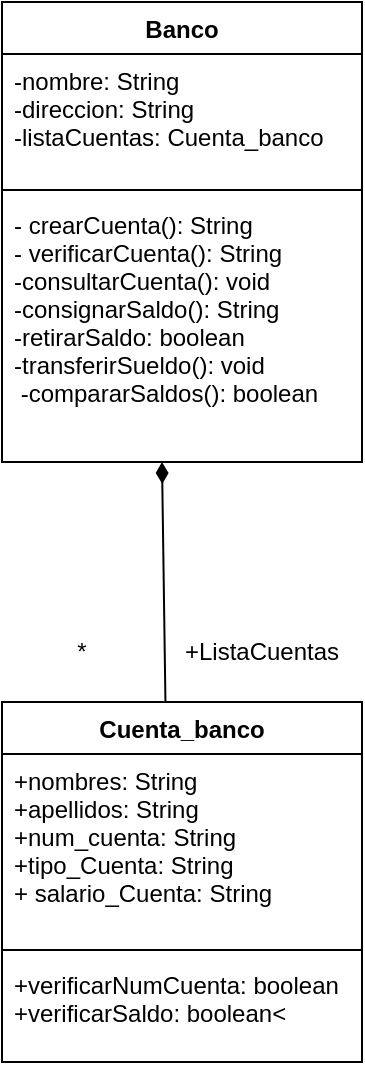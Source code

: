 <mxfile>
    <diagram id="97I01OJdbzWC0VDvbK1W" name="Página-1">
        <mxGraphModel dx="713" dy="404" grid="1" gridSize="10" guides="1" tooltips="1" connect="1" arrows="1" fold="1" page="1" pageScale="1" pageWidth="827" pageHeight="1169" math="0" shadow="0">
            <root>
                <mxCell id="0"/>
                <mxCell id="1" parent="0"/>
                <mxCell id="2" value="Banco&#10;" style="swimlane;fontStyle=1;align=center;verticalAlign=top;childLayout=stackLayout;horizontal=1;startSize=26;horizontalStack=0;resizeParent=1;resizeParentMax=0;resizeLast=0;collapsible=1;marginBottom=0;" vertex="1" parent="1">
                    <mxGeometry x="290" y="160" width="180" height="230" as="geometry"/>
                </mxCell>
                <mxCell id="3" value="-nombre: String&#10;-direccion: String&#10;-listaCuentas: Cuenta_banco" style="text;strokeColor=none;fillColor=none;align=left;verticalAlign=top;spacingLeft=4;spacingRight=4;overflow=hidden;rotatable=0;points=[[0,0.5],[1,0.5]];portConstraint=eastwest;" vertex="1" parent="2">
                    <mxGeometry y="26" width="180" height="64" as="geometry"/>
                </mxCell>
                <mxCell id="4" value="" style="line;strokeWidth=1;fillColor=none;align=left;verticalAlign=middle;spacingTop=-1;spacingLeft=3;spacingRight=3;rotatable=0;labelPosition=right;points=[];portConstraint=eastwest;strokeColor=inherit;" vertex="1" parent="2">
                    <mxGeometry y="90" width="180" height="8" as="geometry"/>
                </mxCell>
                <mxCell id="5" value="- crearCuenta(): String&#10;- verificarCuenta(): String&#10;-consultarCuenta(): void&#10;-consignarSaldo(): String&#10;-retirarSaldo: boolean&#10;-transferirSueldo(): void&#10; -compararSaldos(): boolean" style="text;strokeColor=none;fillColor=none;align=left;verticalAlign=top;spacingLeft=4;spacingRight=4;overflow=hidden;rotatable=0;points=[[0,0.5],[1,0.5]];portConstraint=eastwest;" vertex="1" parent="2">
                    <mxGeometry y="98" width="180" height="132" as="geometry"/>
                </mxCell>
                <mxCell id="6" value="Cuenta_banco" style="swimlane;fontStyle=1;align=center;verticalAlign=top;childLayout=stackLayout;horizontal=1;startSize=26;horizontalStack=0;resizeParent=1;resizeParentMax=0;resizeLast=0;collapsible=1;marginBottom=0;" vertex="1" parent="1">
                    <mxGeometry x="290" y="510" width="180" height="180" as="geometry"/>
                </mxCell>
                <mxCell id="7" value="+nombres: String&#10;+apellidos: String&#10;+num_cuenta: String&#10;+tipo_Cuenta: String&#10;+ salario_Cuenta: String" style="text;strokeColor=none;fillColor=none;align=left;verticalAlign=top;spacingLeft=4;spacingRight=4;overflow=hidden;rotatable=0;points=[[0,0.5],[1,0.5]];portConstraint=eastwest;" vertex="1" parent="6">
                    <mxGeometry y="26" width="180" height="94" as="geometry"/>
                </mxCell>
                <mxCell id="8" value="" style="line;strokeWidth=1;fillColor=none;align=left;verticalAlign=middle;spacingTop=-1;spacingLeft=3;spacingRight=3;rotatable=0;labelPosition=right;points=[];portConstraint=eastwest;strokeColor=inherit;" vertex="1" parent="6">
                    <mxGeometry y="120" width="180" height="8" as="geometry"/>
                </mxCell>
                <mxCell id="9" value="+verificarNumCuenta: boolean&#10;+verificarSaldo: boolean&lt;" style="text;strokeColor=none;fillColor=none;align=left;verticalAlign=top;spacingLeft=4;spacingRight=4;overflow=hidden;rotatable=0;points=[[0,0.5],[1,0.5]];portConstraint=eastwest;" vertex="1" parent="6">
                    <mxGeometry y="128" width="180" height="52" as="geometry"/>
                </mxCell>
                <mxCell id="11" value="*" style="text;html=1;strokeColor=none;fillColor=none;align=center;verticalAlign=middle;whiteSpace=wrap;rounded=0;" vertex="1" parent="1">
                    <mxGeometry x="300" y="470" width="60" height="30" as="geometry"/>
                </mxCell>
                <mxCell id="12" value="+ListaCuentas" style="text;html=1;strokeColor=none;fillColor=none;align=center;verticalAlign=middle;whiteSpace=wrap;rounded=0;" vertex="1" parent="1">
                    <mxGeometry x="390" y="470" width="60" height="30" as="geometry"/>
                </mxCell>
                <mxCell id="13" value="" style="endArrow=none;startArrow=diamondThin;endFill=0;startFill=1;html=1;verticalAlign=bottom;labelBackgroundColor=none;strokeWidth=1;startSize=8;endSize=8;entryX=0.454;entryY=-0.003;entryDx=0;entryDy=0;entryPerimeter=0;" edge="1" parent="1" target="6">
                    <mxGeometry width="160" relative="1" as="geometry">
                        <mxPoint x="370" y="390" as="sourcePoint"/>
                        <mxPoint x="530" y="390" as="targetPoint"/>
                    </mxGeometry>
                </mxCell>
            </root>
        </mxGraphModel>
    </diagram>
</mxfile>